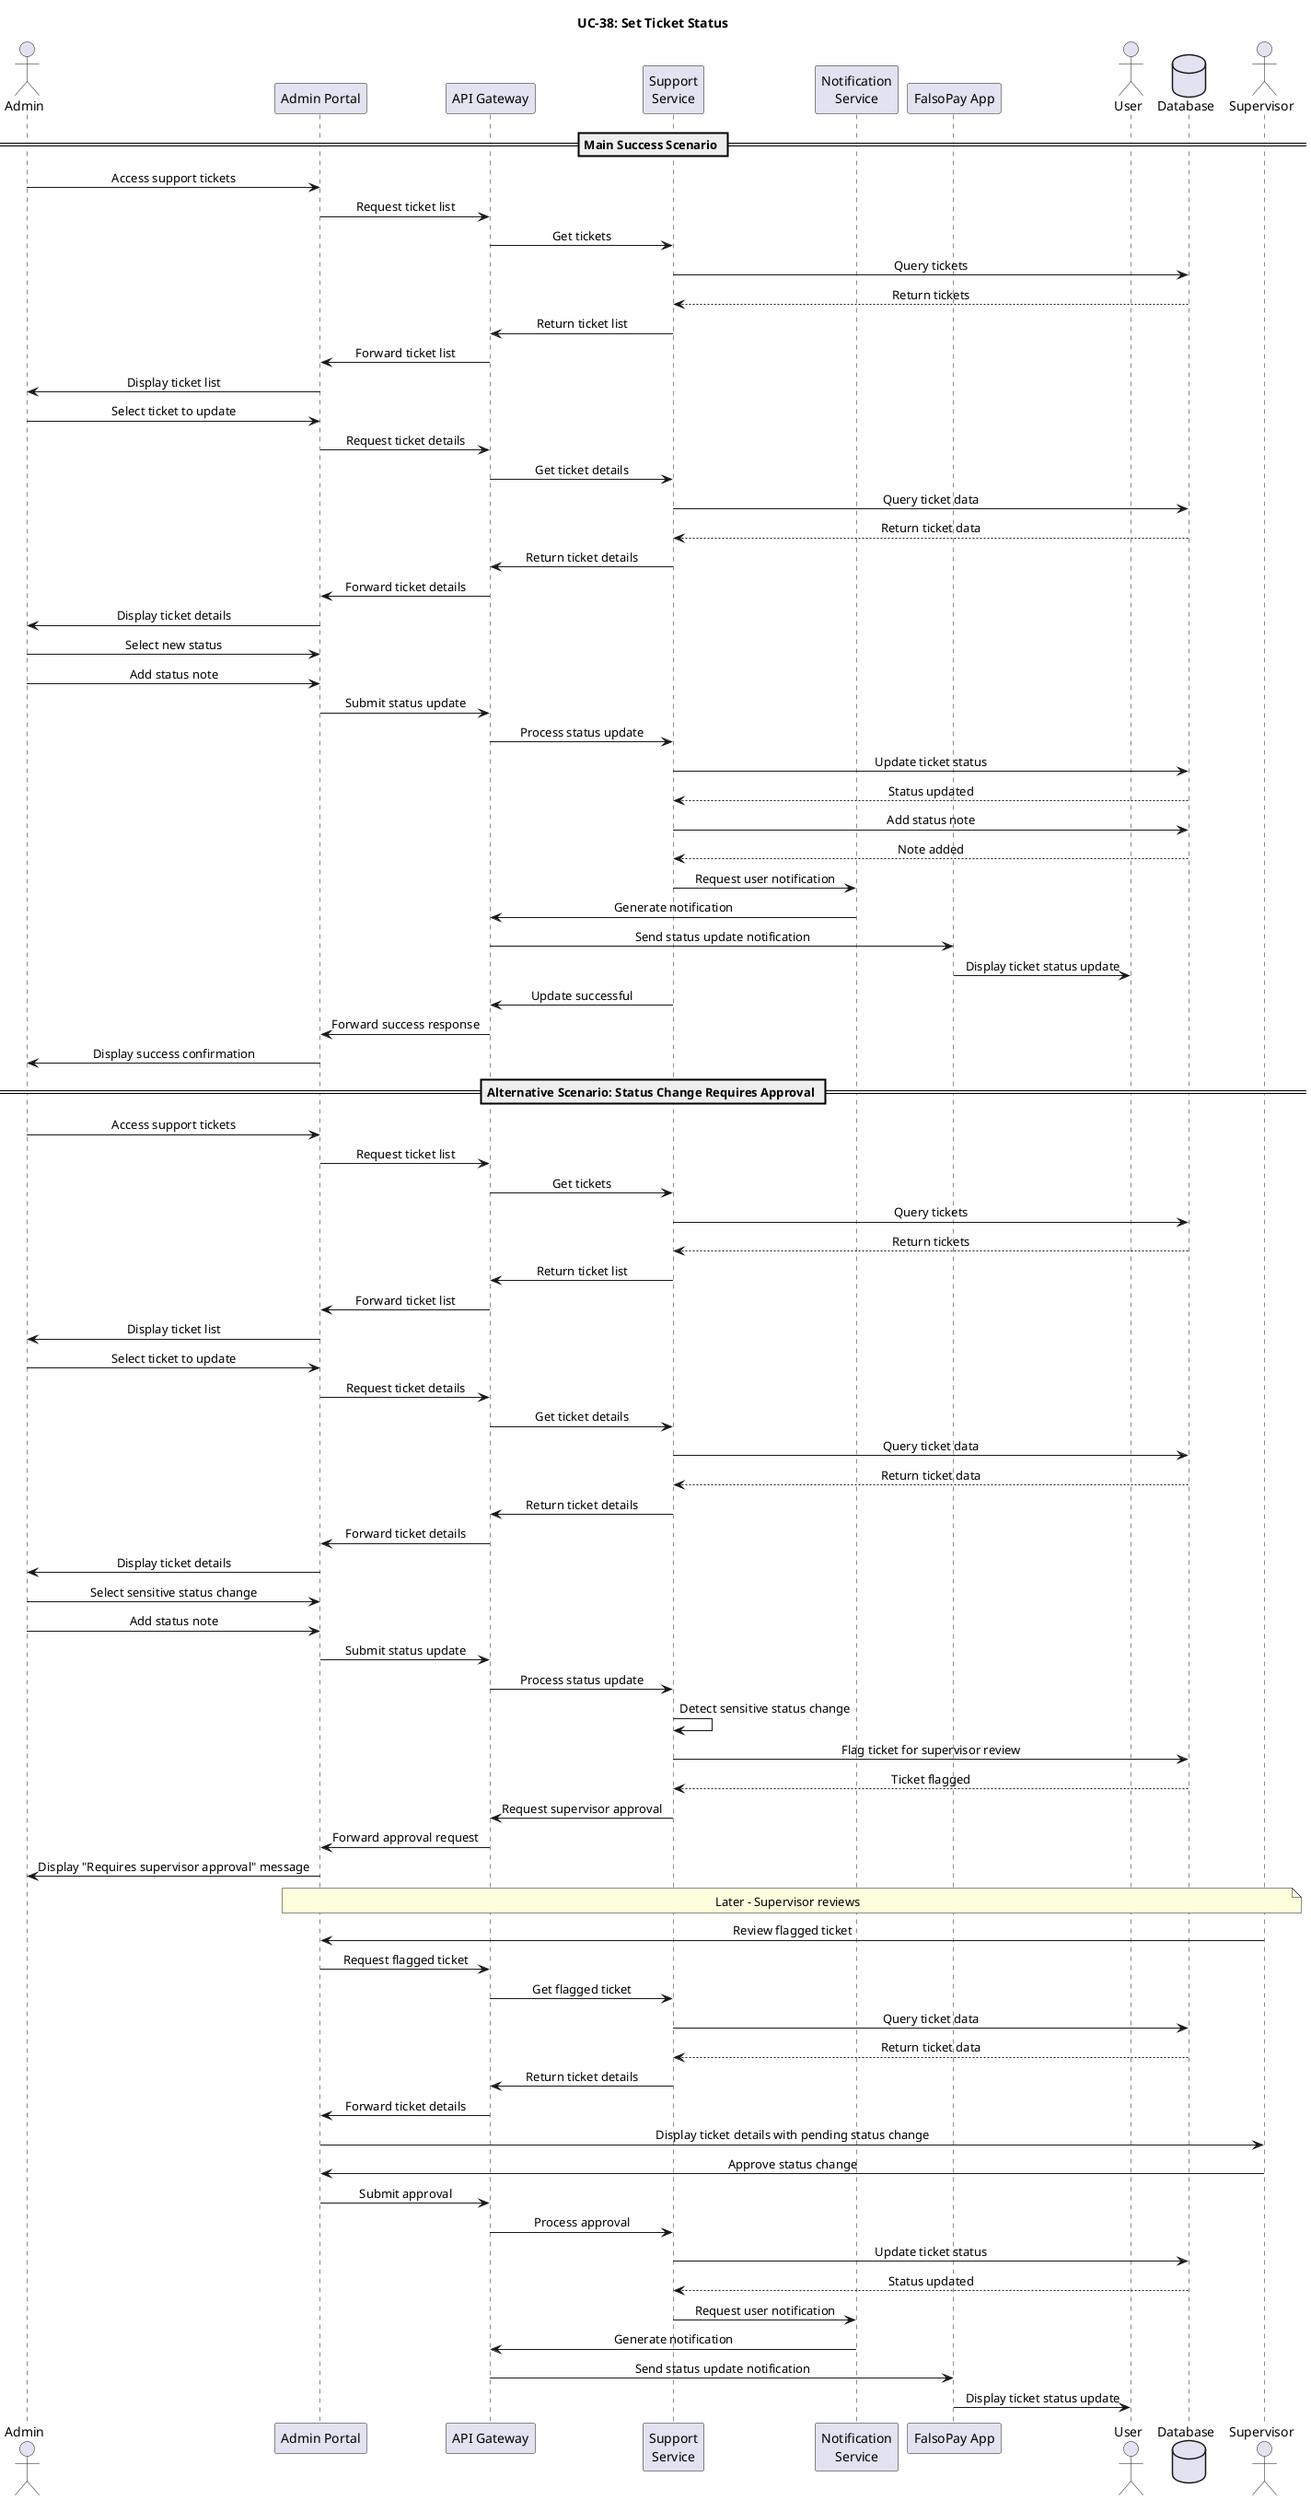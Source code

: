 @startuml UC38-SetTicketStatus

skinparam sequenceMessageAlign center
skinparam backgroundColor white
skinparam handwritten false

title "UC-38: Set Ticket Status"

actor "Admin" as admin
participant "Admin Portal" as portal
participant "API Gateway" as gateway
participant "Support\nService" as supportService
participant "Notification\nService" as notifService
participant "FalsoPay App" as app
actor "User" as user
database "Database" as db

== Main Success Scenario ==

admin -> portal: Access support tickets
portal -> gateway: Request ticket list
gateway -> supportService: Get tickets
supportService -> db: Query tickets
db --> supportService: Return tickets
supportService -> gateway: Return ticket list
gateway -> portal: Forward ticket list

portal -> admin: Display ticket list

admin -> portal: Select ticket to update
portal -> gateway: Request ticket details
gateway -> supportService: Get ticket details
supportService -> db: Query ticket data
db --> supportService: Return ticket data
supportService -> gateway: Return ticket details
gateway -> portal: Forward ticket details

portal -> admin: Display ticket details

admin -> portal: Select new status
admin -> portal: Add status note
portal -> gateway: Submit status update
gateway -> supportService: Process status update

supportService -> db: Update ticket status
db --> supportService: Status updated
supportService -> db: Add status note
db --> supportService: Note added

supportService -> notifService: Request user notification
notifService -> gateway: Generate notification
gateway -> app: Send status update notification
app -> user: Display ticket status update

supportService -> gateway: Update successful
gateway -> portal: Forward success response
portal -> admin: Display success confirmation

== Alternative Scenario: Status Change Requires Approval ==

admin -> portal: Access support tickets
portal -> gateway: Request ticket list
gateway -> supportService: Get tickets
supportService -> db: Query tickets
db --> supportService: Return tickets
supportService -> gateway: Return ticket list
gateway -> portal: Forward ticket list

portal -> admin: Display ticket list

admin -> portal: Select ticket to update
portal -> gateway: Request ticket details
gateway -> supportService: Get ticket details
supportService -> db: Query ticket data
db --> supportService: Return ticket data
supportService -> gateway: Return ticket details
gateway -> portal: Forward ticket details

portal -> admin: Display ticket details

admin -> portal: Select sensitive status change
admin -> portal: Add status note
portal -> gateway: Submit status update
gateway -> supportService: Process status update

supportService -> supportService: Detect sensitive status change
supportService -> db: Flag ticket for supervisor review
db --> supportService: Ticket flagged

supportService -> gateway: Request supervisor approval
gateway -> portal: Forward approval request
portal -> admin: Display "Requires supervisor approval" message

actor "Supervisor" as supervisor
note over portal, supervisor: Later - Supervisor reviews

supervisor -> portal: Review flagged ticket
portal -> gateway: Request flagged ticket
gateway -> supportService: Get flagged ticket
supportService -> db: Query ticket data
db --> supportService: Return ticket data
supportService -> gateway: Return ticket details
gateway -> portal: Forward ticket details

portal -> supervisor: Display ticket details with pending status change
supervisor -> portal: Approve status change
portal -> gateway: Submit approval
gateway -> supportService: Process approval

supportService -> db: Update ticket status
db --> supportService: Status updated
supportService -> notifService: Request user notification
notifService -> gateway: Generate notification
gateway -> app: Send status update notification
app -> user: Display ticket status update

@enduml 